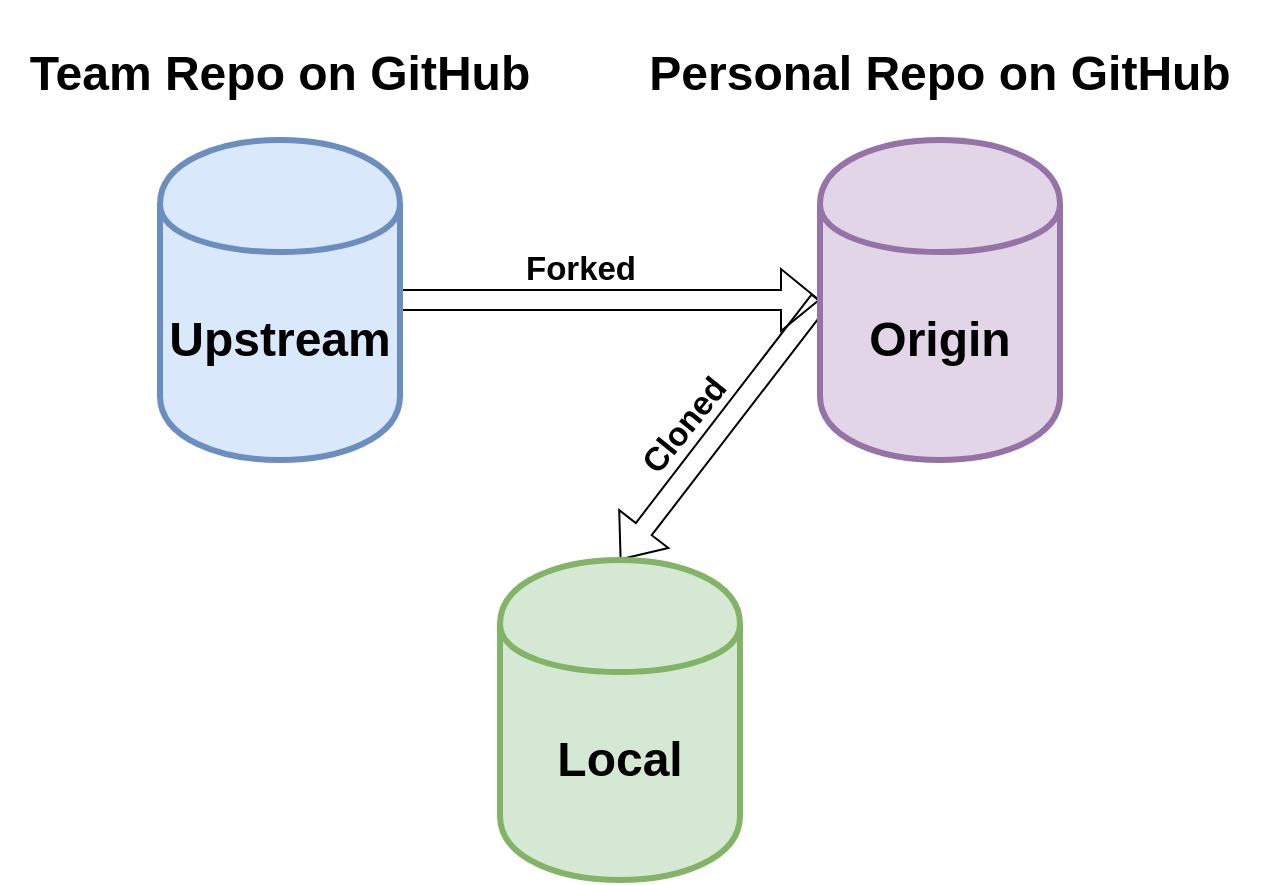 <mxfile version="13.5.1" type="device"><diagram id="1vah80A7K6ktCt1jhF-4" name="Page-1"><mxGraphModel dx="1106" dy="1003" grid="1" gridSize="10" guides="1" tooltips="1" connect="1" arrows="1" fold="1" page="1" pageScale="1" pageWidth="850" pageHeight="1100" background="#ffffff" math="0" shadow="0"><root><mxCell id="0"/><mxCell id="1" parent="0"/><mxCell id="GAF7Az4xLPFggu_e14xt-17" style="edgeStyle=orthogonalEdgeStyle;shape=flexArrow;rounded=0;orthogonalLoop=1;jettySize=auto;html=1;exitX=1;exitY=0.5;exitDx=0;exitDy=0;entryX=0;entryY=0.5;entryDx=0;entryDy=0;" parent="1" source="10" target="GAF7Az4xLPFggu_e14xt-15" edge="1"><mxGeometry relative="1" as="geometry"/></mxCell><mxCell id="nkR5XJ2n7FV5QDh5U3rq-10" value="&lt;h2&gt;Forked&lt;/h2&gt;" style="edgeLabel;html=1;align=center;verticalAlign=middle;resizable=0;points=[];labelBackgroundColor=none;" vertex="1" connectable="0" parent="GAF7Az4xLPFggu_e14xt-17"><mxGeometry x="-0.057" y="-1" relative="1" as="geometry"><mxPoint x="-9" y="-17" as="offset"/></mxGeometry></mxCell><mxCell id="10" value="&lt;h1&gt;Upstream&lt;/h1&gt;" style="shape=cylinder;whiteSpace=wrap;html=1;boundedLbl=1;strokeWidth=3;align=center;fillColor=#dae8fc;strokeColor=#6c8ebf;" parent="1" vertex="1"><mxGeometry x="110" y="180" width="120" height="160" as="geometry"/></mxCell><mxCell id="GAF7Az4xLPFggu_e14xt-18" style="shape=flexArrow;rounded=0;orthogonalLoop=1;jettySize=auto;html=1;exitX=0;exitY=0.5;exitDx=0;exitDy=0;entryX=0.5;entryY=0;entryDx=0;entryDy=0;" parent="1" source="GAF7Az4xLPFggu_e14xt-15" target="GAF7Az4xLPFggu_e14xt-16" edge="1"><mxGeometry relative="1" as="geometry"/></mxCell><mxCell id="nkR5XJ2n7FV5QDh5U3rq-13" value="&lt;h2&gt;Cloned&lt;/h2&gt;" style="edgeLabel;html=1;align=right;verticalAlign=middle;resizable=0;points=[];labelBackgroundColor=none;labelPosition=left;verticalLabelPosition=middle;rotation=-51;" vertex="1" connectable="0" parent="GAF7Az4xLPFggu_e14xt-18"><mxGeometry x="0.037" y="-4" relative="1" as="geometry"><mxPoint x="5" y="-24.93" as="offset"/></mxGeometry></mxCell><mxCell id="GAF7Az4xLPFggu_e14xt-15" value="&lt;h1&gt;Origin&lt;/h1&gt;" style="shape=cylinder;whiteSpace=wrap;html=1;boundedLbl=1;strokeWidth=3;align=center;fillColor=#e1d5e7;strokeColor=#9673a6;" parent="1" vertex="1"><mxGeometry x="440" y="180" width="120" height="160" as="geometry"/></mxCell><mxCell id="GAF7Az4xLPFggu_e14xt-16" value="&lt;h1&gt;Local&lt;/h1&gt;" style="shape=cylinder;whiteSpace=wrap;html=1;boundedLbl=1;strokeWidth=3;align=center;fillColor=#d5e8d4;strokeColor=#82b366;" parent="1" vertex="1"><mxGeometry x="280" y="390" width="120" height="160" as="geometry"/></mxCell><mxCell id="nkR5XJ2n7FV5QDh5U3rq-11" value="&lt;meta charset=&quot;utf-8&quot;&gt;&lt;h1 style=&quot;color: rgb(0, 0, 0); font-family: helvetica; font-style: normal; letter-spacing: normal; text-indent: 0px; text-transform: none; word-spacing: 0px;&quot;&gt;Team Repo on GitHub&lt;/h1&gt;" style="text;whiteSpace=wrap;html=1;align=center;labelBackgroundColor=none;" vertex="1" parent="1"><mxGeometry x="30" y="110" width="280" height="60" as="geometry"/></mxCell><mxCell id="nkR5XJ2n7FV5QDh5U3rq-12" value="&lt;meta charset=&quot;utf-8&quot;&gt;&lt;h1 style=&quot;color: rgb(0, 0, 0); font-family: helvetica; font-style: normal; letter-spacing: normal; text-indent: 0px; text-transform: none; word-spacing: 0px;&quot;&gt;Personal Repo on GitHub&lt;/h1&gt;" style="text;whiteSpace=wrap;html=1;align=center;labelBackgroundColor=none;" vertex="1" parent="1"><mxGeometry x="340" y="110" width="320" height="60" as="geometry"/></mxCell></root></mxGraphModel></diagram></mxfile>
